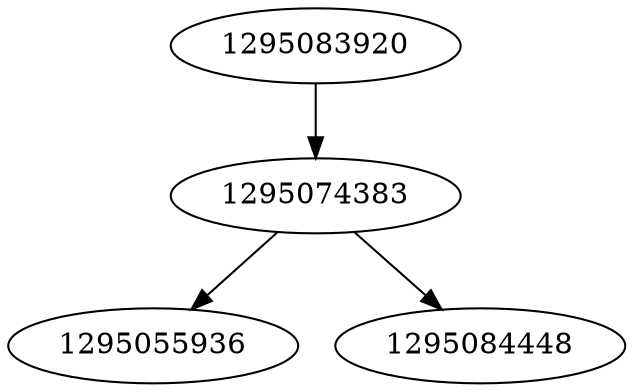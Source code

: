 strict digraph  {
1295083920;
1295055936;
1295084448;
1295074383;
1295083920 -> 1295074383;
1295074383 -> 1295055936;
1295074383 -> 1295084448;
}
